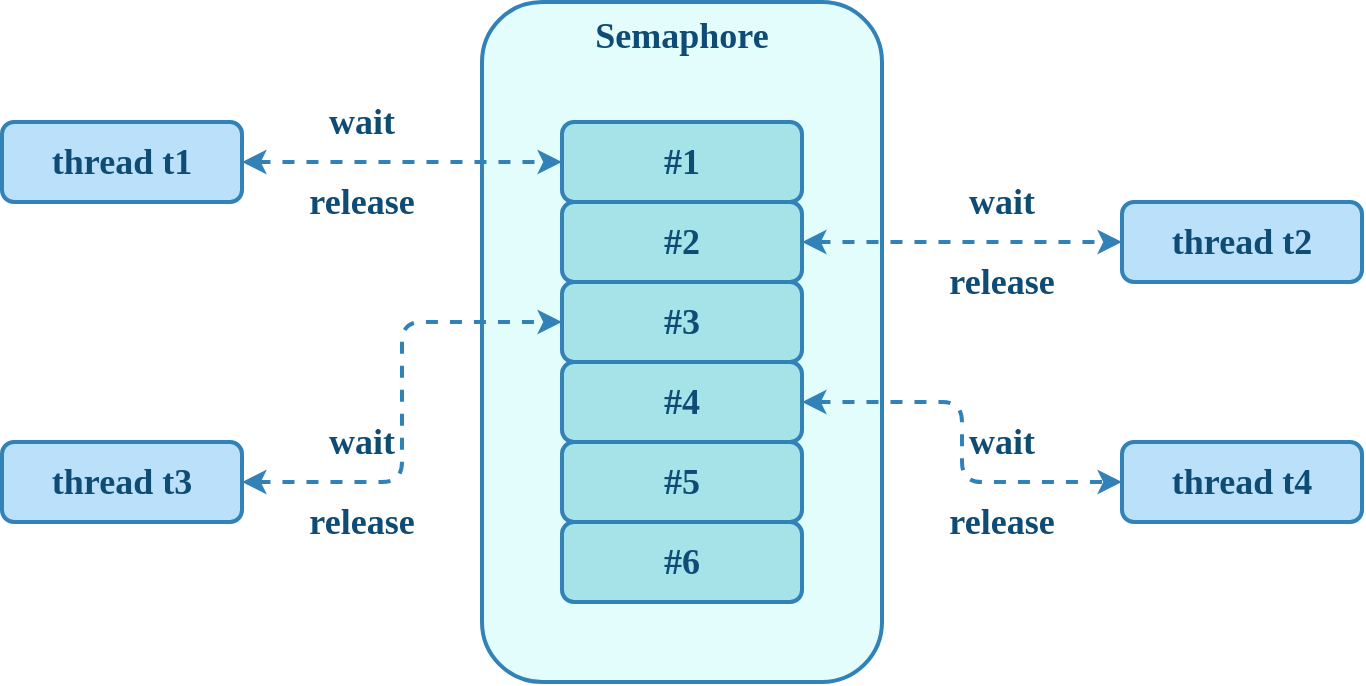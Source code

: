 <mxfile compressed="true" version="22.0.3" type="device" pages="3"><diagram name="Semaphore" id="8ZOmRueQ254jD-6F5W6M"><mxGraphModel dx="1434" dy="-800" grid="1" gridSize="10" guides="1" tooltips="1" connect="1" arrows="1" fold="1" page="1" pageScale="1" pageWidth="1169" pageHeight="1654" math="0" shadow="0"><root><mxCell id="C-CkeitsOWbtOFPQxBlY-0"/><mxCell id="C-CkeitsOWbtOFPQxBlY-1" parent="C-CkeitsOWbtOFPQxBlY-0"/><mxCell id="C-CkeitsOWbtOFPQxBlY-2" value="Semaphore" style="rounded=1;whiteSpace=wrap;html=1;fontSize=18;shadow=0;fillColor=#E3FDFD;strokeColor=#3282B8;strokeWidth=2;fontColor=#0F4C75;fontFamily=Comic Sans MS;fontStyle=1;verticalAlign=top;spacingTop=0;" vertex="1" parent="C-CkeitsOWbtOFPQxBlY-1"><mxGeometry x="520" y="2460" width="200" height="340" as="geometry"/></mxCell><mxCell id="C-CkeitsOWbtOFPQxBlY-4" value="#1" style="rounded=1;whiteSpace=wrap;html=1;hachureGap=4;strokeColor=#3282B8;fontFamily=Comic Sans MS;fontSize=18;fillColor=#A6E3E9;fontStyle=1;container=0;shadow=0;fontColor=#0F4C75;strokeWidth=2;" vertex="1" parent="C-CkeitsOWbtOFPQxBlY-1"><mxGeometry x="560" y="2520" width="120" height="40" as="geometry"/></mxCell><mxCell id="C-CkeitsOWbtOFPQxBlY-5" value="#3" style="rounded=1;whiteSpace=wrap;html=1;hachureGap=4;strokeColor=#3282B8;fontFamily=Comic Sans MS;fontSize=18;fillColor=#A6E3E9;fontStyle=1;container=0;shadow=0;fontColor=#0F4C75;strokeWidth=2;" vertex="1" parent="C-CkeitsOWbtOFPQxBlY-1"><mxGeometry x="560" y="2600" width="120" height="40" as="geometry"/></mxCell><mxCell id="fM3hC8N3iFPivNAN8u7O-6" style="edgeStyle=orthogonalEdgeStyle;shape=connector;rounded=1;orthogonalLoop=1;jettySize=auto;html=1;exitX=1;exitY=0.5;exitDx=0;exitDy=0;entryX=0;entryY=0.5;entryDx=0;entryDy=0;dashed=1;labelBackgroundColor=default;strokeColor=#3282B8;strokeWidth=2;align=center;verticalAlign=middle;fontFamily=Helvetica;fontSize=11;fontColor=default;startArrow=classic;startFill=1;endArrow=classic;endFill=1;endSize=6;" edge="1" parent="C-CkeitsOWbtOFPQxBlY-1" source="C-CkeitsOWbtOFPQxBlY-6" target="fM3hC8N3iFPivNAN8u7O-2"><mxGeometry relative="1" as="geometry"/></mxCell><mxCell id="C-CkeitsOWbtOFPQxBlY-6" value="#2" style="rounded=1;whiteSpace=wrap;html=1;hachureGap=4;strokeColor=#3282B8;fontFamily=Comic Sans MS;fontSize=18;fillColor=#A6E3E9;fontStyle=1;container=0;shadow=0;fontColor=#0F4C75;strokeWidth=2;" vertex="1" parent="C-CkeitsOWbtOFPQxBlY-1"><mxGeometry x="560" y="2560" width="120" height="40" as="geometry"/></mxCell><mxCell id="fM3hC8N3iFPivNAN8u7O-7" style="edgeStyle=orthogonalEdgeStyle;shape=connector;rounded=1;orthogonalLoop=1;jettySize=auto;html=1;exitX=1;exitY=0.5;exitDx=0;exitDy=0;entryX=0;entryY=0.5;entryDx=0;entryDy=0;dashed=1;labelBackgroundColor=default;strokeColor=#3282B8;strokeWidth=2;align=center;verticalAlign=middle;fontFamily=Helvetica;fontSize=11;fontColor=default;startArrow=classic;startFill=1;endArrow=classic;endFill=1;endSize=6;" edge="1" parent="C-CkeitsOWbtOFPQxBlY-1" source="C-CkeitsOWbtOFPQxBlY-7" target="fM3hC8N3iFPivNAN8u7O-3"><mxGeometry relative="1" as="geometry"/></mxCell><mxCell id="C-CkeitsOWbtOFPQxBlY-7" value="#4" style="rounded=1;whiteSpace=wrap;html=1;hachureGap=4;strokeColor=#3282B8;fontFamily=Comic Sans MS;fontSize=18;fillColor=#A6E3E9;fontStyle=1;container=0;shadow=0;fontColor=#0F4C75;strokeWidth=2;" vertex="1" parent="C-CkeitsOWbtOFPQxBlY-1"><mxGeometry x="560" y="2640" width="120" height="40" as="geometry"/></mxCell><mxCell id="lh1FeNkp7UEDipDihauD-0" value="#5" style="rounded=1;whiteSpace=wrap;html=1;hachureGap=4;strokeColor=#3282B8;fontFamily=Comic Sans MS;fontSize=18;fillColor=#A6E3E9;fontStyle=1;container=0;shadow=0;fontColor=#0F4C75;strokeWidth=2;" vertex="1" parent="C-CkeitsOWbtOFPQxBlY-1"><mxGeometry x="560" y="2680" width="120" height="40" as="geometry"/></mxCell><mxCell id="lh1FeNkp7UEDipDihauD-1" value="#6" style="rounded=1;whiteSpace=wrap;html=1;hachureGap=4;strokeColor=#3282B8;fontFamily=Comic Sans MS;fontSize=18;fillColor=#A6E3E9;fontStyle=1;container=0;shadow=0;fontColor=#0F4C75;strokeWidth=2;" vertex="1" parent="C-CkeitsOWbtOFPQxBlY-1"><mxGeometry x="560" y="2720" width="120" height="40" as="geometry"/></mxCell><mxCell id="fM3hC8N3iFPivNAN8u7O-4" style="edgeStyle=orthogonalEdgeStyle;shape=connector;rounded=1;orthogonalLoop=1;jettySize=auto;html=1;entryX=0;entryY=0.5;entryDx=0;entryDy=0;labelBackgroundColor=default;strokeColor=#3282B8;strokeWidth=2;align=center;verticalAlign=middle;fontFamily=Helvetica;fontSize=11;fontColor=default;endArrow=classic;endFill=1;endSize=6;startArrow=classic;startFill=1;dashed=1;" edge="1" parent="C-CkeitsOWbtOFPQxBlY-1" source="fM3hC8N3iFPivNAN8u7O-0" target="C-CkeitsOWbtOFPQxBlY-4"><mxGeometry relative="1" as="geometry"/></mxCell><mxCell id="fM3hC8N3iFPivNAN8u7O-0" value="thread t1" style="rounded=1;whiteSpace=wrap;html=1;hachureGap=4;strokeColor=#3282B8;fontFamily=Comic Sans MS;fontSize=18;fillColor=#BBE1FA;fontStyle=1;container=0;shadow=0;strokeWidth=2;verticalAlign=middle;fontColor=#0F4C75;" vertex="1" parent="C-CkeitsOWbtOFPQxBlY-1"><mxGeometry x="280" y="2520" width="120" height="40" as="geometry"/></mxCell><mxCell id="fM3hC8N3iFPivNAN8u7O-5" style="edgeStyle=orthogonalEdgeStyle;shape=connector;rounded=1;orthogonalLoop=1;jettySize=auto;html=1;dashed=1;labelBackgroundColor=default;strokeColor=#3282B8;strokeWidth=2;align=center;verticalAlign=middle;fontFamily=Helvetica;fontSize=11;fontColor=default;startArrow=classic;startFill=1;endArrow=classic;endFill=1;endSize=6;entryX=0;entryY=0.5;entryDx=0;entryDy=0;" edge="1" parent="C-CkeitsOWbtOFPQxBlY-1" source="fM3hC8N3iFPivNAN8u7O-1" target="C-CkeitsOWbtOFPQxBlY-5"><mxGeometry relative="1" as="geometry"/></mxCell><mxCell id="fM3hC8N3iFPivNAN8u7O-1" value="thread t3" style="rounded=1;whiteSpace=wrap;html=1;hachureGap=4;strokeColor=#3282B8;fontFamily=Comic Sans MS;fontSize=18;fillColor=#BBE1FA;fontStyle=1;container=0;shadow=0;strokeWidth=2;verticalAlign=middle;fontColor=#0F4C75;" vertex="1" parent="C-CkeitsOWbtOFPQxBlY-1"><mxGeometry x="280" y="2680" width="120" height="40" as="geometry"/></mxCell><mxCell id="fM3hC8N3iFPivNAN8u7O-2" value="thread t2" style="rounded=1;whiteSpace=wrap;html=1;hachureGap=4;strokeColor=#3282B8;fontFamily=Comic Sans MS;fontSize=18;fillColor=#BBE1FA;fontStyle=1;container=0;shadow=0;strokeWidth=2;verticalAlign=middle;fontColor=#0F4C75;" vertex="1" parent="C-CkeitsOWbtOFPQxBlY-1"><mxGeometry x="840" y="2560" width="120" height="40" as="geometry"/></mxCell><mxCell id="fM3hC8N3iFPivNAN8u7O-3" value="thread t4" style="rounded=1;whiteSpace=wrap;html=1;hachureGap=4;strokeColor=#3282B8;fontFamily=Comic Sans MS;fontSize=18;fillColor=#BBE1FA;fontStyle=1;container=0;shadow=0;strokeWidth=2;verticalAlign=middle;fontColor=#0F4C75;" vertex="1" parent="C-CkeitsOWbtOFPQxBlY-1"><mxGeometry x="840" y="2680" width="120" height="40" as="geometry"/></mxCell><mxCell id="lYMhWR4xuCUXWZvy-z6i-0" value="release" style="rounded=1;whiteSpace=wrap;html=1;hachureGap=4;strokeColor=none;fontFamily=Comic Sans MS;fontSize=18;fillColor=none;fontStyle=1;container=0;shadow=0;fontColor=#0F4C75;strokeWidth=2;dashed=1;" vertex="1" parent="C-CkeitsOWbtOFPQxBlY-1"><mxGeometry x="400" y="2700" width="120" height="40" as="geometry"/></mxCell><mxCell id="lYMhWR4xuCUXWZvy-z6i-1" value="release" style="rounded=1;whiteSpace=wrap;html=1;hachureGap=4;strokeColor=none;fontFamily=Comic Sans MS;fontSize=18;fillColor=none;fontStyle=1;container=0;shadow=0;fontColor=#0F4C75;strokeWidth=2;dashed=1;" vertex="1" parent="C-CkeitsOWbtOFPQxBlY-1"><mxGeometry x="720" y="2700" width="120" height="40" as="geometry"/></mxCell><mxCell id="lYMhWR4xuCUXWZvy-z6i-2" value="release" style="rounded=1;whiteSpace=wrap;html=1;hachureGap=4;strokeColor=none;fontFamily=Comic Sans MS;fontSize=18;fillColor=none;fontStyle=1;container=0;shadow=0;fontColor=#0F4C75;strokeWidth=2;dashed=1;" vertex="1" parent="C-CkeitsOWbtOFPQxBlY-1"><mxGeometry x="720" y="2580" width="120" height="40" as="geometry"/></mxCell><mxCell id="lYMhWR4xuCUXWZvy-z6i-3" value="release" style="rounded=1;whiteSpace=wrap;html=1;hachureGap=4;strokeColor=none;fontFamily=Comic Sans MS;fontSize=18;fillColor=none;fontStyle=1;container=0;shadow=0;fontColor=#0F4C75;strokeWidth=2;dashed=1;" vertex="1" parent="C-CkeitsOWbtOFPQxBlY-1"><mxGeometry x="400" y="2540" width="120" height="40" as="geometry"/></mxCell><mxCell id="lYMhWR4xuCUXWZvy-z6i-4" value="wait" style="rounded=1;whiteSpace=wrap;html=1;hachureGap=4;strokeColor=none;fontFamily=Comic Sans MS;fontSize=18;fillColor=none;fontStyle=1;container=0;shadow=0;fontColor=#0F4C75;strokeWidth=2;dashed=1;" vertex="1" parent="C-CkeitsOWbtOFPQxBlY-1"><mxGeometry x="400" y="2500" width="120" height="40" as="geometry"/></mxCell><mxCell id="lYMhWR4xuCUXWZvy-z6i-5" value="wait" style="rounded=1;whiteSpace=wrap;html=1;hachureGap=4;strokeColor=none;fontFamily=Comic Sans MS;fontSize=18;fillColor=none;fontStyle=1;container=0;shadow=0;fontColor=#0F4C75;strokeWidth=2;dashed=1;" vertex="1" parent="C-CkeitsOWbtOFPQxBlY-1"><mxGeometry x="400" y="2660" width="120" height="40" as="geometry"/></mxCell><mxCell id="lYMhWR4xuCUXWZvy-z6i-6" value="wait" style="rounded=1;whiteSpace=wrap;html=1;hachureGap=4;strokeColor=none;fontFamily=Comic Sans MS;fontSize=18;fillColor=none;fontStyle=1;container=0;shadow=0;fontColor=#0F4C75;strokeWidth=2;dashed=1;" vertex="1" parent="C-CkeitsOWbtOFPQxBlY-1"><mxGeometry x="720" y="2660" width="120" height="40" as="geometry"/></mxCell><mxCell id="lYMhWR4xuCUXWZvy-z6i-7" value="wait" style="rounded=1;whiteSpace=wrap;html=1;hachureGap=4;strokeColor=none;fontFamily=Comic Sans MS;fontSize=18;fillColor=none;fontStyle=1;container=0;shadow=0;fontColor=#0F4C75;strokeWidth=2;dashed=1;" vertex="1" parent="C-CkeitsOWbtOFPQxBlY-1"><mxGeometry x="720" y="2540" width="120" height="40" as="geometry"/></mxCell></root></mxGraphModel></diagram><diagram name="CountDownLatch" id="7dieSbOsu1wWkyIrKGvz"><mxGraphModel dx="1195" dy="-942" grid="1" gridSize="10" guides="1" tooltips="1" connect="1" arrows="1" fold="1" page="1" pageScale="1" pageWidth="1169" pageHeight="1654" math="0" shadow="0"><root><mxCell id="xqtXpQzHTFpXi-gP8cbM-0"/><mxCell id="xqtXpQzHTFpXi-gP8cbM-1" parent="xqtXpQzHTFpXi-gP8cbM-0"/><mxCell id="xqtXpQzHTFpXi-gP8cbM-2" value="CountDownLatch&lt;br&gt;count = 3" style="rounded=1;whiteSpace=wrap;html=1;fontSize=18;shadow=0;fillColor=#E3FDFD;strokeColor=#3282B8;strokeWidth=2;fontColor=#0F4C75;fontFamily=Comic Sans MS;fontStyle=1;verticalAlign=top;spacingTop=0;" vertex="1" parent="xqtXpQzHTFpXi-gP8cbM-1"><mxGeometry x="480" y="2460" width="200" height="300" as="geometry"/></mxCell><mxCell id="xqtXpQzHTFpXi-gP8cbM-3" value="counter" style="rounded=1;whiteSpace=wrap;html=1;hachureGap=4;strokeColor=#3282B8;fontFamily=Comic Sans MS;fontSize=18;fillColor=#CBF1F5;fontStyle=1;container=0;shadow=0;strokeWidth=2;verticalAlign=top;fontColor=#0F4C75;" vertex="1" parent="xqtXpQzHTFpXi-gP8cbM-1"><mxGeometry x="520" y="2520" width="120" height="220" as="geometry"/></mxCell><mxCell id="xqtXpQzHTFpXi-gP8cbM-4" value="3" style="rounded=1;whiteSpace=wrap;html=1;hachureGap=4;strokeColor=#3282B8;fontFamily=Comic Sans MS;fontSize=18;fillColor=#F38181;fontStyle=1;container=0;shadow=0;fontColor=#FFFFFF;strokeWidth=2;" vertex="1" parent="xqtXpQzHTFpXi-gP8cbM-1"><mxGeometry x="540" y="2560" width="80" height="40" as="geometry"/></mxCell><mxCell id="xqtXpQzHTFpXi-gP8cbM-5" value="1" style="rounded=1;whiteSpace=wrap;html=1;hachureGap=4;strokeColor=#3282B8;fontFamily=Comic Sans MS;fontSize=18;fillColor=#F38181;fontStyle=1;container=0;shadow=0;fontColor=#FFFFFF;strokeWidth=2;" vertex="1" parent="xqtXpQzHTFpXi-gP8cbM-1"><mxGeometry x="540" y="2640" width="80" height="40" as="geometry"/></mxCell><mxCell id="xqtXpQzHTFpXi-gP8cbM-6" value="2" style="rounded=1;whiteSpace=wrap;html=1;hachureGap=4;strokeColor=#3282B8;fontFamily=Comic Sans MS;fontSize=18;fillColor=#F38181;fontStyle=1;container=0;shadow=0;fontColor=#FFFFFF;strokeWidth=2;" vertex="1" parent="xqtXpQzHTFpXi-gP8cbM-1"><mxGeometry x="540" y="2600" width="80" height="40" as="geometry"/></mxCell><mxCell id="xqtXpQzHTFpXi-gP8cbM-8" value="0" style="rounded=1;whiteSpace=wrap;html=1;hachureGap=4;strokeColor=#3282B8;fontFamily=Comic Sans MS;fontSize=18;fillColor=#71C9CE;fontStyle=1;container=0;shadow=0;fontColor=#FFFFFF;strokeWidth=2;" vertex="1" parent="xqtXpQzHTFpXi-gP8cbM-1"><mxGeometry x="540" y="2680" width="80" height="40" as="geometry"/></mxCell><mxCell id="xqtXpQzHTFpXi-gP8cbM-10" value="thread t1" style="rounded=1;whiteSpace=wrap;html=1;hachureGap=4;strokeColor=#3282B8;fontFamily=Comic Sans MS;fontSize=18;fillColor=#BBE1FA;fontStyle=1;container=0;shadow=0;strokeWidth=2;verticalAlign=middle;fontColor=#0F4C75;" vertex="1" parent="xqtXpQzHTFpXi-gP8cbM-1"><mxGeometry x="160" y="2600" width="120" height="40" as="geometry"/></mxCell><mxCell id="xqtXpQzHTFpXi-gP8cbM-12" value="thread t2" style="rounded=1;whiteSpace=wrap;html=1;hachureGap=4;strokeColor=#3282B8;fontFamily=Comic Sans MS;fontSize=18;fillColor=#BBE1FA;fontStyle=1;container=0;shadow=0;strokeWidth=2;verticalAlign=middle;fontColor=#0F4C75;" vertex="1" parent="xqtXpQzHTFpXi-gP8cbM-1"><mxGeometry x="200" y="2640" width="120" height="40" as="geometry"/></mxCell><mxCell id="xqtXpQzHTFpXi-gP8cbM-14" value="thread t3" style="rounded=1;whiteSpace=wrap;html=1;hachureGap=4;strokeColor=#3282B8;fontFamily=Comic Sans MS;fontSize=18;fillColor=#BBE1FA;fontStyle=1;container=0;shadow=0;strokeWidth=2;verticalAlign=middle;fontColor=#0F4C75;" vertex="1" parent="xqtXpQzHTFpXi-gP8cbM-1"><mxGeometry x="240" y="2680" width="120" height="40" as="geometry"/></mxCell><mxCell id="xqtXpQzHTFpXi-gP8cbM-17" value="init count = 3" style="rounded=1;whiteSpace=wrap;html=1;hachureGap=4;strokeColor=none;fontFamily=Comic Sans MS;fontSize=18;fillColor=none;fontStyle=1;container=0;shadow=0;fontColor=#0F4C75;strokeWidth=2;dashed=1;" vertex="1" parent="xqtXpQzHTFpXi-gP8cbM-1"><mxGeometry x="280" y="2380" width="160" height="40" as="geometry"/></mxCell><mxCell id="xqtXpQzHTFpXi-gP8cbM-18" value="countDown" style="rounded=1;whiteSpace=wrap;html=1;hachureGap=4;strokeColor=none;fontFamily=Comic Sans MS;fontSize=18;fillColor=none;fontStyle=1;container=0;shadow=0;fontColor=#0F4C75;strokeWidth=2;dashed=1;" vertex="1" parent="xqtXpQzHTFpXi-gP8cbM-1"><mxGeometry x="360" y="2660" width="120" height="40" as="geometry"/></mxCell><mxCell id="xqtXpQzHTFpXi-gP8cbM-20" value="main thread resume" style="rounded=1;whiteSpace=wrap;html=1;hachureGap=4;strokeColor=none;fontFamily=Comic Sans MS;fontSize=18;fillColor=none;fontStyle=1;container=0;shadow=0;fontColor=#0F4C75;strokeWidth=2;dashed=1;" vertex="1" parent="xqtXpQzHTFpXi-gP8cbM-1"><mxGeometry x="680" y="2660" width="200" height="40" as="geometry"/></mxCell><mxCell id="xqtXpQzHTFpXi-gP8cbM-21" value="countDown" style="rounded=1;whiteSpace=wrap;html=1;hachureGap=4;strokeColor=none;fontFamily=Comic Sans MS;fontSize=18;fillColor=none;fontStyle=1;container=0;shadow=0;fontColor=#0F4C75;strokeWidth=2;dashed=1;" vertex="1" parent="xqtXpQzHTFpXi-gP8cbM-1"><mxGeometry x="360" y="2620" width="120" height="40" as="geometry"/></mxCell><mxCell id="xqtXpQzHTFpXi-gP8cbM-22" value="countDown" style="rounded=1;whiteSpace=wrap;html=1;hachureGap=4;strokeColor=none;fontFamily=Comic Sans MS;fontSize=18;fillColor=none;fontStyle=1;container=0;shadow=0;fontColor=#0F4C75;strokeWidth=2;dashed=1;" vertex="1" parent="xqtXpQzHTFpXi-gP8cbM-1"><mxGeometry x="360" y="2580" width="120" height="40" as="geometry"/></mxCell><mxCell id="4WXoHTDIBr6h-vBBeeJ0-2" style="edgeStyle=orthogonalEdgeStyle;rounded=1;orthogonalLoop=1;jettySize=auto;html=1;labelBackgroundColor=default;strokeColor=#F38181;strokeWidth=4;align=center;verticalAlign=middle;fontFamily=Helvetica;fontSize=11;fontColor=default;endArrow=oval;endFill=1;endSize=8;" edge="1" parent="xqtXpQzHTFpXi-gP8cbM-1" source="4WXoHTDIBr6h-vBBeeJ0-1"><mxGeometry relative="1" as="geometry"><mxPoint x="480" y="2550" as="targetPoint"/></mxGeometry></mxCell><mxCell id="4WXoHTDIBr6h-vBBeeJ0-5" style="edgeStyle=orthogonalEdgeStyle;shape=connector;rounded=1;orthogonalLoop=1;jettySize=auto;html=1;entryX=0.5;entryY=0;entryDx=0;entryDy=0;labelBackgroundColor=default;strokeColor=#3282B8;strokeWidth=2;align=center;verticalAlign=middle;fontFamily=Helvetica;fontSize=11;fontColor=default;endArrow=classic;endFill=1;endSize=6;exitX=0.5;exitY=0.5;exitDx=0;exitDy=-19.5;exitPerimeter=0;" edge="1" parent="xqtXpQzHTFpXi-gP8cbM-1" source="4WXoHTDIBr6h-vBBeeJ0-1" target="xqtXpQzHTFpXi-gP8cbM-2"><mxGeometry relative="1" as="geometry"><Array as="points"><mxPoint x="120" y="2420"/><mxPoint x="580" y="2420"/></Array></mxGeometry></mxCell><mxCell id="4WXoHTDIBr6h-vBBeeJ0-17" style="edgeStyle=orthogonalEdgeStyle;shape=connector;rounded=1;orthogonalLoop=1;jettySize=auto;html=1;entryX=0;entryY=0.5;entryDx=0;entryDy=0;labelBackgroundColor=default;strokeColor=#3282B8;strokeWidth=2;align=center;verticalAlign=middle;fontFamily=Helvetica;fontSize=11;fontColor=default;endArrow=classic;endFill=1;endSize=6;" edge="1" parent="xqtXpQzHTFpXi-gP8cbM-1" source="4WXoHTDIBr6h-vBBeeJ0-1" target="xqtXpQzHTFpXi-gP8cbM-10"><mxGeometry relative="1" as="geometry"/></mxCell><mxCell id="4WXoHTDIBr6h-vBBeeJ0-18" style="edgeStyle=orthogonalEdgeStyle;shape=connector;rounded=1;orthogonalLoop=1;jettySize=auto;html=1;entryX=0;entryY=0.5;entryDx=0;entryDy=0;labelBackgroundColor=default;strokeColor=#3282B8;strokeWidth=2;align=center;verticalAlign=middle;fontFamily=Helvetica;fontSize=11;fontColor=default;endArrow=classic;endFill=1;endSize=6;exitX=0.5;exitY=0.5;exitDx=0;exitDy=19.5;exitPerimeter=0;" edge="1" parent="xqtXpQzHTFpXi-gP8cbM-1" source="4WXoHTDIBr6h-vBBeeJ0-1" target="xqtXpQzHTFpXi-gP8cbM-12"><mxGeometry relative="1" as="geometry"/></mxCell><mxCell id="4WXoHTDIBr6h-vBBeeJ0-19" style="edgeStyle=orthogonalEdgeStyle;shape=connector;rounded=1;orthogonalLoop=1;jettySize=auto;html=1;entryX=0;entryY=0.5;entryDx=0;entryDy=0;labelBackgroundColor=default;strokeColor=#3282B8;strokeWidth=2;align=center;verticalAlign=middle;fontFamily=Helvetica;fontSize=11;fontColor=default;endArrow=classic;endFill=1;endSize=6;" edge="1" parent="xqtXpQzHTFpXi-gP8cbM-1" source="4WXoHTDIBr6h-vBBeeJ0-1" target="xqtXpQzHTFpXi-gP8cbM-14"><mxGeometry relative="1" as="geometry"><Array as="points"><mxPoint x="120" y="2700"/></Array></mxGeometry></mxCell><mxCell id="4WXoHTDIBr6h-vBBeeJ0-1" value="main thread" style="html=1;dashed=0;whiteSpace=wrap;shape=mxgraph.dfd.start;rounded=1;shadow=0;hachureGap=4;strokeColor=#3282B8;strokeWidth=2;align=center;verticalAlign=middle;fontFamily=Comic Sans MS;fontSize=18;fontColor=#0F4C75;fillColor=#BBE1FA;fontStyle=1" vertex="1" parent="xqtXpQzHTFpXi-gP8cbM-1"><mxGeometry x="60" y="2531" width="120" height="39" as="geometry"/></mxCell><mxCell id="4WXoHTDIBr6h-vBBeeJ0-6" value="await" style="rounded=1;whiteSpace=wrap;html=1;hachureGap=4;strokeColor=none;fontFamily=Comic Sans MS;fontSize=18;fillColor=none;fontStyle=1;container=0;shadow=0;fontColor=#0F4C75;strokeWidth=2;dashed=1;" vertex="1" parent="xqtXpQzHTFpXi-gP8cbM-1"><mxGeometry x="360" y="2510" width="120" height="40" as="geometry"/></mxCell><mxCell id="4WXoHTDIBr6h-vBBeeJ0-9" style="shape=connector;rounded=0;orthogonalLoop=1;jettySize=auto;html=1;entryX=0;entryY=0;entryDx=0;entryDy=0;labelBackgroundColor=default;strokeColor=#F38181;strokeWidth=4;align=center;verticalAlign=middle;fontFamily=Helvetica;fontSize=11;fontColor=default;endArrow=none;endFill=0;exitX=0;exitY=0.25;exitDx=0;exitDy=0;" edge="1" parent="xqtXpQzHTFpXi-gP8cbM-1" source="xqtXpQzHTFpXi-gP8cbM-2"><mxGeometry relative="1" as="geometry"><mxPoint x="480" y="2540" as="sourcePoint"/><mxPoint x="480" y="2800" as="targetPoint"/></mxGeometry></mxCell><mxCell id="4WXoHTDIBr6h-vBBeeJ0-10" style="shape=connector;rounded=0;orthogonalLoop=1;jettySize=auto;html=1;entryX=1;entryY=0;entryDx=0;entryDy=0;labelBackgroundColor=default;strokeColor=#F38181;strokeWidth=4;align=center;verticalAlign=middle;fontFamily=Helvetica;fontSize=11;fontColor=default;endArrow=none;exitX=1;exitY=0.25;exitDx=0;exitDy=0;endFill=0;" edge="1" parent="xqtXpQzHTFpXi-gP8cbM-1" source="xqtXpQzHTFpXi-gP8cbM-2"><mxGeometry relative="1" as="geometry"><mxPoint x="679.58" y="2535" as="sourcePoint"/><mxPoint x="679.58" y="2800" as="targetPoint"/></mxGeometry></mxCell><mxCell id="4WXoHTDIBr6h-vBBeeJ0-16" value="main thread waiting" style="rounded=1;whiteSpace=wrap;html=1;hachureGap=4;strokeColor=none;fontFamily=Comic Sans MS;fontSize=18;fillColor=none;fontStyle=1;container=0;shadow=0;fontColor=#0F4C75;strokeWidth=2;dashed=1;" vertex="1" parent="xqtXpQzHTFpXi-gP8cbM-1"><mxGeometry x="480" y="2760" width="200" height="40" as="geometry"/></mxCell><mxCell id="xqtXpQzHTFpXi-gP8cbM-9" style="edgeStyle=orthogonalEdgeStyle;shape=connector;rounded=0;orthogonalLoop=1;jettySize=auto;html=1;entryX=0;entryY=0.5;entryDx=0;entryDy=0;labelBackgroundColor=default;strokeColor=#3282B8;strokeWidth=2;align=center;verticalAlign=middle;fontFamily=Helvetica;fontSize=11;fontColor=default;endArrow=classic;dashed=1;" edge="1" parent="xqtXpQzHTFpXi-gP8cbM-1" source="xqtXpQzHTFpXi-gP8cbM-10" target="xqtXpQzHTFpXi-gP8cbM-6"><mxGeometry relative="1" as="geometry"/></mxCell><mxCell id="xqtXpQzHTFpXi-gP8cbM-11" style="edgeStyle=orthogonalEdgeStyle;shape=connector;rounded=0;orthogonalLoop=1;jettySize=auto;html=1;labelBackgroundColor=default;strokeColor=#3282B8;strokeWidth=2;align=center;verticalAlign=middle;fontFamily=Helvetica;fontSize=11;fontColor=default;endArrow=classic;dashed=1;" edge="1" parent="xqtXpQzHTFpXi-gP8cbM-1" source="xqtXpQzHTFpXi-gP8cbM-12" target="xqtXpQzHTFpXi-gP8cbM-5"><mxGeometry relative="1" as="geometry"/></mxCell><mxCell id="xqtXpQzHTFpXi-gP8cbM-13" style="edgeStyle=orthogonalEdgeStyle;shape=connector;rounded=0;orthogonalLoop=1;jettySize=auto;html=1;entryX=0;entryY=0.5;entryDx=0;entryDy=0;labelBackgroundColor=default;strokeColor=#3282B8;strokeWidth=2;align=center;verticalAlign=middle;fontFamily=Helvetica;fontSize=11;fontColor=default;endArrow=classic;dashed=1;" edge="1" parent="xqtXpQzHTFpXi-gP8cbM-1" source="xqtXpQzHTFpXi-gP8cbM-14" target="xqtXpQzHTFpXi-gP8cbM-8"><mxGeometry relative="1" as="geometry"/></mxCell><mxCell id="4WXoHTDIBr6h-vBBeeJ0-4" style="edgeStyle=orthogonalEdgeStyle;shape=connector;rounded=1;orthogonalLoop=1;jettySize=auto;html=1;entryX=1;entryY=0.5;entryDx=0;entryDy=0;labelBackgroundColor=default;strokeColor=#71C9CE;strokeWidth=4;align=center;verticalAlign=middle;fontFamily=Helvetica;fontSize=11;fontColor=default;endArrow=oval;endFill=1;endSize=8;startArrow=classic;startFill=1;" edge="1" parent="xqtXpQzHTFpXi-gP8cbM-1"><mxGeometry relative="1" as="geometry"><mxPoint x="900" y="2700" as="sourcePoint"/><mxPoint x="680" y="2700" as="targetPoint"/></mxGeometry></mxCell></root></mxGraphModel></diagram><diagram name="CyclicBarrier" id="u7uiMBpYfm-_PO9dOcpC"><mxGraphModel dx="1434" dy="-800" grid="1" gridSize="10" guides="1" tooltips="1" connect="1" arrows="1" fold="1" page="1" pageScale="1" pageWidth="1169" pageHeight="1654" math="0" shadow="0"><root><mxCell id="2-5j9Z1KblCqISUnB_HP-0"/><mxCell id="2-5j9Z1KblCqISUnB_HP-1" parent="2-5j9Z1KblCqISUnB_HP-0"/><mxCell id="2-5j9Z1KblCqISUnB_HP-2" value="CyclicBarrier&lt;br&gt;max = 3" style="rounded=1;whiteSpace=wrap;html=1;fontSize=18;shadow=0;fillColor=#E3FDFD;strokeColor=#3282B8;strokeWidth=2;fontColor=#0F4C75;fontFamily=Comic Sans MS;fontStyle=1;verticalAlign=top;spacingTop=0;" vertex="1" parent="2-5j9Z1KblCqISUnB_HP-1"><mxGeometry x="460" y="2460" width="240" height="300" as="geometry"/></mxCell><mxCell id="2-5j9Z1KblCqISUnB_HP-3" value="counter" style="rounded=1;whiteSpace=wrap;html=1;hachureGap=4;strokeColor=#3282B8;fontFamily=Comic Sans MS;fontSize=18;fillColor=#CBF1F5;fontStyle=1;container=0;shadow=0;strokeWidth=2;verticalAlign=top;fontColor=#0F4C75;" vertex="1" parent="2-5j9Z1KblCqISUnB_HP-1"><mxGeometry x="520" y="2520" width="120" height="220" as="geometry"/></mxCell><mxCell id="2-5j9Z1KblCqISUnB_HP-4" value="0" style="rounded=1;whiteSpace=wrap;html=1;hachureGap=4;strokeColor=#3282B8;fontFamily=Comic Sans MS;fontSize=18;fillColor=#F38181;fontStyle=1;container=0;shadow=0;fontColor=#FFFFFF;strokeWidth=2;" vertex="1" parent="2-5j9Z1KblCqISUnB_HP-1"><mxGeometry x="540" y="2560" width="80" height="40" as="geometry"/></mxCell><mxCell id="2-5j9Z1KblCqISUnB_HP-5" value="2" style="rounded=1;whiteSpace=wrap;html=1;hachureGap=4;strokeColor=#3282B8;fontFamily=Comic Sans MS;fontSize=18;fillColor=#F38181;fontStyle=1;container=0;shadow=0;fontColor=#FFFFFF;strokeWidth=2;" vertex="1" parent="2-5j9Z1KblCqISUnB_HP-1"><mxGeometry x="540" y="2640" width="80" height="40" as="geometry"/></mxCell><mxCell id="2-5j9Z1KblCqISUnB_HP-6" value="1" style="rounded=1;whiteSpace=wrap;html=1;hachureGap=4;strokeColor=#3282B8;fontFamily=Comic Sans MS;fontSize=18;fillColor=#F38181;fontStyle=1;container=0;shadow=0;fontColor=#FFFFFF;strokeWidth=2;" vertex="1" parent="2-5j9Z1KblCqISUnB_HP-1"><mxGeometry x="540" y="2600" width="80" height="40" as="geometry"/></mxCell><mxCell id="zGTRJYR6rDdsbTzdP17p-1" style="edgeStyle=orthogonalEdgeStyle;shape=connector;rounded=1;orthogonalLoop=1;jettySize=auto;html=1;entryX=1;entryY=0.5;entryDx=0;entryDy=0;labelBackgroundColor=default;strokeColor=#3282B8;strokeWidth=2;align=center;verticalAlign=middle;fontFamily=Helvetica;fontSize=11;fontColor=default;endArrow=classic;endFill=1;endSize=6;exitX=1;exitY=0.5;exitDx=0;exitDy=0;dashed=1;" edge="1" parent="2-5j9Z1KblCqISUnB_HP-1" source="2-5j9Z1KblCqISUnB_HP-7" target="2-5j9Z1KblCqISUnB_HP-4"><mxGeometry relative="1" as="geometry"><Array as="points"><mxPoint x="670" y="2700"/><mxPoint x="670" y="2580"/></Array></mxGeometry></mxCell><mxCell id="zGTRJYR6rDdsbTzdP17p-3" value="reset" style="edgeLabel;html=1;align=center;verticalAlign=middle;resizable=0;points=[];fontSize=14;fontFamily=Comic Sans MS;fontColor=#0F4C75;labelBackgroundColor=none;" vertex="1" connectable="0" parent="zGTRJYR6rDdsbTzdP17p-1"><mxGeometry x="0.043" y="-1" relative="1" as="geometry"><mxPoint as="offset"/></mxGeometry></mxCell><mxCell id="2-5j9Z1KblCqISUnB_HP-7" value="3" style="rounded=1;whiteSpace=wrap;html=1;hachureGap=4;strokeColor=#3282B8;fontFamily=Comic Sans MS;fontSize=18;fillColor=#71C9CE;fontStyle=1;container=0;shadow=0;fontColor=#FFFFFF;strokeWidth=2;" vertex="1" parent="2-5j9Z1KblCqISUnB_HP-1"><mxGeometry x="540" y="2680" width="80" height="40" as="geometry"/></mxCell><mxCell id="2-5j9Z1KblCqISUnB_HP-8" value="thread t1" style="rounded=1;whiteSpace=wrap;html=1;hachureGap=4;strokeColor=#3282B8;fontFamily=Comic Sans MS;fontSize=18;fillColor=#BBE1FA;fontStyle=1;container=0;shadow=0;strokeWidth=2;verticalAlign=middle;fontColor=#0F4C75;" vertex="1" parent="2-5j9Z1KblCqISUnB_HP-1"><mxGeometry x="160" y="2600" width="120" height="40" as="geometry"/></mxCell><mxCell id="2-5j9Z1KblCqISUnB_HP-9" value="thread t2" style="rounded=1;whiteSpace=wrap;html=1;hachureGap=4;strokeColor=#3282B8;fontFamily=Comic Sans MS;fontSize=18;fillColor=#BBE1FA;fontStyle=1;container=0;shadow=0;strokeWidth=2;verticalAlign=middle;fontColor=#0F4C75;" vertex="1" parent="2-5j9Z1KblCqISUnB_HP-1"><mxGeometry x="200" y="2640" width="120" height="40" as="geometry"/></mxCell><mxCell id="2-5j9Z1KblCqISUnB_HP-10" value="thread t3" style="rounded=1;whiteSpace=wrap;html=1;hachureGap=4;strokeColor=#3282B8;fontFamily=Comic Sans MS;fontSize=18;fillColor=#BBE1FA;fontStyle=1;container=0;shadow=0;strokeWidth=2;verticalAlign=middle;fontColor=#0F4C75;" vertex="1" parent="2-5j9Z1KblCqISUnB_HP-1"><mxGeometry x="260" y="2680" width="120" height="40" as="geometry"/></mxCell><mxCell id="2-5j9Z1KblCqISUnB_HP-11" value="init max = 3" style="rounded=1;whiteSpace=wrap;html=1;hachureGap=4;strokeColor=none;fontFamily=Comic Sans MS;fontSize=18;fillColor=none;fontStyle=1;container=0;shadow=0;fontColor=#0F4C75;strokeWidth=2;dashed=1;" vertex="1" parent="2-5j9Z1KblCqISUnB_HP-1"><mxGeometry x="280" y="2380" width="160" height="40" as="geometry"/></mxCell><mxCell id="2-5j9Z1KblCqISUnB_HP-12" value="await" style="rounded=1;whiteSpace=wrap;html=1;hachureGap=4;strokeColor=none;fontFamily=Comic Sans MS;fontSize=18;fillColor=none;fontStyle=1;container=0;shadow=0;fontColor=#0F4C75;strokeWidth=2;dashed=1;" vertex="1" parent="2-5j9Z1KblCqISUnB_HP-1"><mxGeometry x="380" y="2660" width="80" height="40" as="geometry"/></mxCell><mxCell id="2-5j9Z1KblCqISUnB_HP-14" value="barrier action" style="rounded=1;whiteSpace=wrap;html=1;hachureGap=4;strokeColor=none;fontFamily=Comic Sans MS;fontSize=18;fillColor=none;fontStyle=1;container=0;shadow=0;fontColor=#0F4C75;strokeWidth=2;dashed=1;" vertex="1" parent="2-5j9Z1KblCqISUnB_HP-1"><mxGeometry x="680" y="2660" width="200" height="40" as="geometry"/></mxCell><mxCell id="2-5j9Z1KblCqISUnB_HP-18" style="edgeStyle=orthogonalEdgeStyle;shape=connector;rounded=1;orthogonalLoop=1;jettySize=auto;html=1;entryX=0.5;entryY=0;entryDx=0;entryDy=0;labelBackgroundColor=default;strokeColor=#3282B8;strokeWidth=2;align=center;verticalAlign=middle;fontFamily=Helvetica;fontSize=11;fontColor=default;endArrow=classic;endFill=1;endSize=6;exitX=0.5;exitY=0.5;exitDx=0;exitDy=-19.5;exitPerimeter=0;" edge="1" parent="2-5j9Z1KblCqISUnB_HP-1" source="2-5j9Z1KblCqISUnB_HP-22" target="2-5j9Z1KblCqISUnB_HP-2"><mxGeometry relative="1" as="geometry"><Array as="points"><mxPoint x="120" y="2420"/><mxPoint x="580" y="2420"/></Array></mxGeometry></mxCell><mxCell id="2-5j9Z1KblCqISUnB_HP-19" style="edgeStyle=orthogonalEdgeStyle;shape=connector;rounded=1;orthogonalLoop=1;jettySize=auto;html=1;entryX=0;entryY=0.5;entryDx=0;entryDy=0;labelBackgroundColor=default;strokeColor=#3282B8;strokeWidth=2;align=center;verticalAlign=middle;fontFamily=Helvetica;fontSize=11;fontColor=default;endArrow=classic;endFill=1;endSize=6;" edge="1" parent="2-5j9Z1KblCqISUnB_HP-1" source="2-5j9Z1KblCqISUnB_HP-22" target="2-5j9Z1KblCqISUnB_HP-8"><mxGeometry relative="1" as="geometry"/></mxCell><mxCell id="2-5j9Z1KblCqISUnB_HP-20" style="edgeStyle=orthogonalEdgeStyle;shape=connector;rounded=1;orthogonalLoop=1;jettySize=auto;html=1;entryX=0;entryY=0.5;entryDx=0;entryDy=0;labelBackgroundColor=default;strokeColor=#3282B8;strokeWidth=2;align=center;verticalAlign=middle;fontFamily=Helvetica;fontSize=11;fontColor=default;endArrow=classic;endFill=1;endSize=6;exitX=0.5;exitY=0.5;exitDx=0;exitDy=19.5;exitPerimeter=0;" edge="1" parent="2-5j9Z1KblCqISUnB_HP-1" source="2-5j9Z1KblCqISUnB_HP-22" target="2-5j9Z1KblCqISUnB_HP-9"><mxGeometry relative="1" as="geometry"/></mxCell><mxCell id="2-5j9Z1KblCqISUnB_HP-21" style="edgeStyle=orthogonalEdgeStyle;shape=connector;rounded=1;orthogonalLoop=1;jettySize=auto;html=1;entryX=0;entryY=0.5;entryDx=0;entryDy=0;labelBackgroundColor=default;strokeColor=#3282B8;strokeWidth=2;align=center;verticalAlign=middle;fontFamily=Helvetica;fontSize=11;fontColor=default;endArrow=classic;endFill=1;endSize=6;" edge="1" parent="2-5j9Z1KblCqISUnB_HP-1" source="2-5j9Z1KblCqISUnB_HP-22" target="2-5j9Z1KblCqISUnB_HP-10"><mxGeometry relative="1" as="geometry"><Array as="points"><mxPoint x="120" y="2700"/></Array></mxGeometry></mxCell><mxCell id="2-5j9Z1KblCqISUnB_HP-22" value="main thread" style="html=1;dashed=0;whiteSpace=wrap;shape=mxgraph.dfd.start;rounded=1;shadow=0;hachureGap=4;strokeColor=#3282B8;strokeWidth=2;align=center;verticalAlign=middle;fontFamily=Comic Sans MS;fontSize=18;fontColor=#0F4C75;fillColor=#BBE1FA;fontStyle=1" vertex="1" parent="2-5j9Z1KblCqISUnB_HP-1"><mxGeometry x="60" y="2500" width="120" height="39" as="geometry"/></mxCell><mxCell id="2-5j9Z1KblCqISUnB_HP-24" style="shape=connector;rounded=0;orthogonalLoop=1;jettySize=auto;html=1;labelBackgroundColor=default;strokeColor=#F38181;strokeWidth=4;align=center;verticalAlign=middle;fontFamily=Helvetica;fontSize=11;fontColor=default;endArrow=none;endFill=0;exitX=0;exitY=0.25;exitDx=0;exitDy=0;entryX=0;entryY=1;entryDx=0;entryDy=0;" edge="1" parent="2-5j9Z1KblCqISUnB_HP-1" source="2-5j9Z1KblCqISUnB_HP-2" target="2-5j9Z1KblCqISUnB_HP-26"><mxGeometry relative="1" as="geometry"><mxPoint x="480" y="2540" as="sourcePoint"/><mxPoint x="440" y="2800" as="targetPoint"/></mxGeometry></mxCell><mxCell id="2-5j9Z1KblCqISUnB_HP-25" style="shape=connector;rounded=0;orthogonalLoop=1;jettySize=auto;html=1;entryX=1;entryY=1;entryDx=0;entryDy=0;labelBackgroundColor=default;strokeColor=#F38181;strokeWidth=4;align=center;verticalAlign=middle;fontFamily=Helvetica;fontSize=11;fontColor=default;endArrow=none;exitX=1;exitY=0.25;exitDx=0;exitDy=0;endFill=0;" edge="1" parent="2-5j9Z1KblCqISUnB_HP-1" source="2-5j9Z1KblCqISUnB_HP-2" target="2-5j9Z1KblCqISUnB_HP-26"><mxGeometry relative="1" as="geometry"><mxPoint x="679.58" y="2535" as="sourcePoint"/><mxPoint x="679.58" y="2800" as="targetPoint"/></mxGeometry></mxCell><mxCell id="2-5j9Z1KblCqISUnB_HP-26" value="barrier waiting" style="rounded=1;whiteSpace=wrap;html=1;hachureGap=4;strokeColor=none;fontFamily=Comic Sans MS;fontSize=18;fillColor=none;fontStyle=1;container=0;shadow=0;fontColor=#0F4C75;strokeWidth=2;dashed=1;" vertex="1" parent="2-5j9Z1KblCqISUnB_HP-1"><mxGeometry x="460" y="2760" width="240" height="40" as="geometry"/></mxCell><mxCell id="2-5j9Z1KblCqISUnB_HP-27" style="edgeStyle=orthogonalEdgeStyle;shape=connector;rounded=0;orthogonalLoop=1;jettySize=auto;html=1;entryX=0;entryY=0.5;entryDx=0;entryDy=0;labelBackgroundColor=default;strokeColor=#3282B8;strokeWidth=2;align=center;verticalAlign=middle;fontFamily=Helvetica;fontSize=11;fontColor=default;endArrow=classic;dashed=1;" edge="1" parent="2-5j9Z1KblCqISUnB_HP-1" source="2-5j9Z1KblCqISUnB_HP-8" target="2-5j9Z1KblCqISUnB_HP-6"><mxGeometry relative="1" as="geometry"/></mxCell><mxCell id="2-5j9Z1KblCqISUnB_HP-28" style="edgeStyle=orthogonalEdgeStyle;shape=connector;rounded=0;orthogonalLoop=1;jettySize=auto;html=1;labelBackgroundColor=default;strokeColor=#3282B8;strokeWidth=2;align=center;verticalAlign=middle;fontFamily=Helvetica;fontSize=11;fontColor=default;endArrow=classic;dashed=1;" edge="1" parent="2-5j9Z1KblCqISUnB_HP-1" source="2-5j9Z1KblCqISUnB_HP-9" target="2-5j9Z1KblCqISUnB_HP-5"><mxGeometry relative="1" as="geometry"/></mxCell><mxCell id="2-5j9Z1KblCqISUnB_HP-29" style="edgeStyle=orthogonalEdgeStyle;shape=connector;rounded=0;orthogonalLoop=1;jettySize=auto;html=1;entryX=0;entryY=0.5;entryDx=0;entryDy=0;labelBackgroundColor=default;strokeColor=#3282B8;strokeWidth=2;align=center;verticalAlign=middle;fontFamily=Helvetica;fontSize=11;fontColor=default;endArrow=classic;dashed=1;" edge="1" parent="2-5j9Z1KblCqISUnB_HP-1" source="2-5j9Z1KblCqISUnB_HP-10" target="2-5j9Z1KblCqISUnB_HP-7"><mxGeometry relative="1" as="geometry"/></mxCell><mxCell id="2-5j9Z1KblCqISUnB_HP-13" style="edgeStyle=orthogonalEdgeStyle;shape=connector;rounded=1;orthogonalLoop=1;jettySize=auto;html=1;labelBackgroundColor=default;strokeColor=#71C9CE;strokeWidth=4;align=center;verticalAlign=middle;fontFamily=Helvetica;fontSize=11;fontColor=default;endArrow=oval;endFill=1;endSize=8;startArrow=classic;startFill=1;" edge="1" parent="2-5j9Z1KblCqISUnB_HP-1"><mxGeometry relative="1" as="geometry"><mxPoint x="900" y="2700" as="sourcePoint"/><mxPoint x="700" y="2700" as="targetPoint"/></mxGeometry></mxCell><mxCell id="zGTRJYR6rDdsbTzdP17p-4" value="await" style="rounded=1;whiteSpace=wrap;html=1;hachureGap=4;strokeColor=none;fontFamily=Comic Sans MS;fontSize=18;fillColor=none;fontStyle=1;container=0;shadow=0;fontColor=#0F4C75;strokeWidth=2;dashed=1;" vertex="1" parent="2-5j9Z1KblCqISUnB_HP-1"><mxGeometry x="380" y="2620" width="80" height="40" as="geometry"/></mxCell><mxCell id="zGTRJYR6rDdsbTzdP17p-5" value="await" style="rounded=1;whiteSpace=wrap;html=1;hachureGap=4;strokeColor=none;fontFamily=Comic Sans MS;fontSize=18;fillColor=none;fontStyle=1;container=0;shadow=0;fontColor=#0F4C75;strokeWidth=2;dashed=1;" vertex="1" parent="2-5j9Z1KblCqISUnB_HP-1"><mxGeometry x="380" y="2580" width="80" height="40" as="geometry"/></mxCell></root></mxGraphModel></diagram></mxfile>